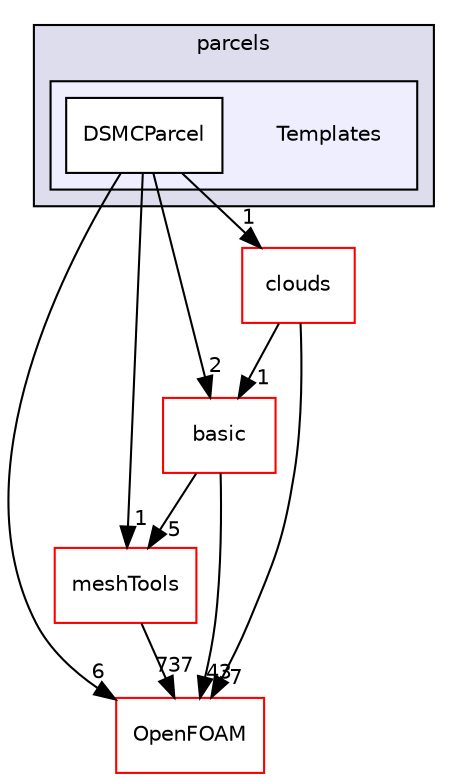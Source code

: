 digraph "src/lagrangian/DSMC/parcels/Templates" {
  bgcolor=transparent;
  compound=true
  node [ fontsize="10", fontname="Helvetica"];
  edge [ labelfontsize="10", labelfontname="Helvetica"];
  subgraph clusterdir_d20ce37f40ae4228b7a50453b523c7b7 {
    graph [ bgcolor="#ddddee", pencolor="black", label="parcels" fontname="Helvetica", fontsize="10", URL="dir_d20ce37f40ae4228b7a50453b523c7b7.html"]
  subgraph clusterdir_9e9d7c75f0f40510bef4c9b3ed75740b {
    graph [ bgcolor="#eeeeff", pencolor="black", label="" URL="dir_9e9d7c75f0f40510bef4c9b3ed75740b.html"];
    dir_9e9d7c75f0f40510bef4c9b3ed75740b [shape=plaintext label="Templates"];
    dir_b86cbef47a2063173bdfca38471867c1 [shape=box label="DSMCParcel" color="black" fillcolor="white" style="filled" URL="dir_b86cbef47a2063173bdfca38471867c1.html"];
  }
  }
  dir_ae30ad0bef50cf391b24c614251bb9fd [shape=box label="meshTools" color="red" URL="dir_ae30ad0bef50cf391b24c614251bb9fd.html"];
  dir_de5f31afe365503963d19e52cad41751 [shape=box label="clouds" color="red" URL="dir_de5f31afe365503963d19e52cad41751.html"];
  dir_c5473ff19b20e6ec4dfe5c310b3778a8 [shape=box label="OpenFOAM" color="red" URL="dir_c5473ff19b20e6ec4dfe5c310b3778a8.html"];
  dir_584e0ab0901b4327f36f4285cac7f2f8 [shape=box label="basic" color="red" URL="dir_584e0ab0901b4327f36f4285cac7f2f8.html"];
  dir_ae30ad0bef50cf391b24c614251bb9fd->dir_c5473ff19b20e6ec4dfe5c310b3778a8 [headlabel="737", labeldistance=1.5 headhref="dir_001750_001896.html"];
  dir_de5f31afe365503963d19e52cad41751->dir_c5473ff19b20e6ec4dfe5c310b3778a8 [headlabel="7", labeldistance=1.5 headhref="dir_001403_001896.html"];
  dir_de5f31afe365503963d19e52cad41751->dir_584e0ab0901b4327f36f4285cac7f2f8 [headlabel="1", labeldistance=1.5 headhref="dir_001403_001365.html"];
  dir_584e0ab0901b4327f36f4285cac7f2f8->dir_ae30ad0bef50cf391b24c614251bb9fd [headlabel="5", labeldistance=1.5 headhref="dir_001365_001750.html"];
  dir_584e0ab0901b4327f36f4285cac7f2f8->dir_c5473ff19b20e6ec4dfe5c310b3778a8 [headlabel="43", labeldistance=1.5 headhref="dir_001365_001896.html"];
  dir_b86cbef47a2063173bdfca38471867c1->dir_ae30ad0bef50cf391b24c614251bb9fd [headlabel="1", labeldistance=1.5 headhref="dir_001414_001750.html"];
  dir_b86cbef47a2063173bdfca38471867c1->dir_de5f31afe365503963d19e52cad41751 [headlabel="1", labeldistance=1.5 headhref="dir_001414_001403.html"];
  dir_b86cbef47a2063173bdfca38471867c1->dir_c5473ff19b20e6ec4dfe5c310b3778a8 [headlabel="6", labeldistance=1.5 headhref="dir_001414_001896.html"];
  dir_b86cbef47a2063173bdfca38471867c1->dir_584e0ab0901b4327f36f4285cac7f2f8 [headlabel="2", labeldistance=1.5 headhref="dir_001414_001365.html"];
}
